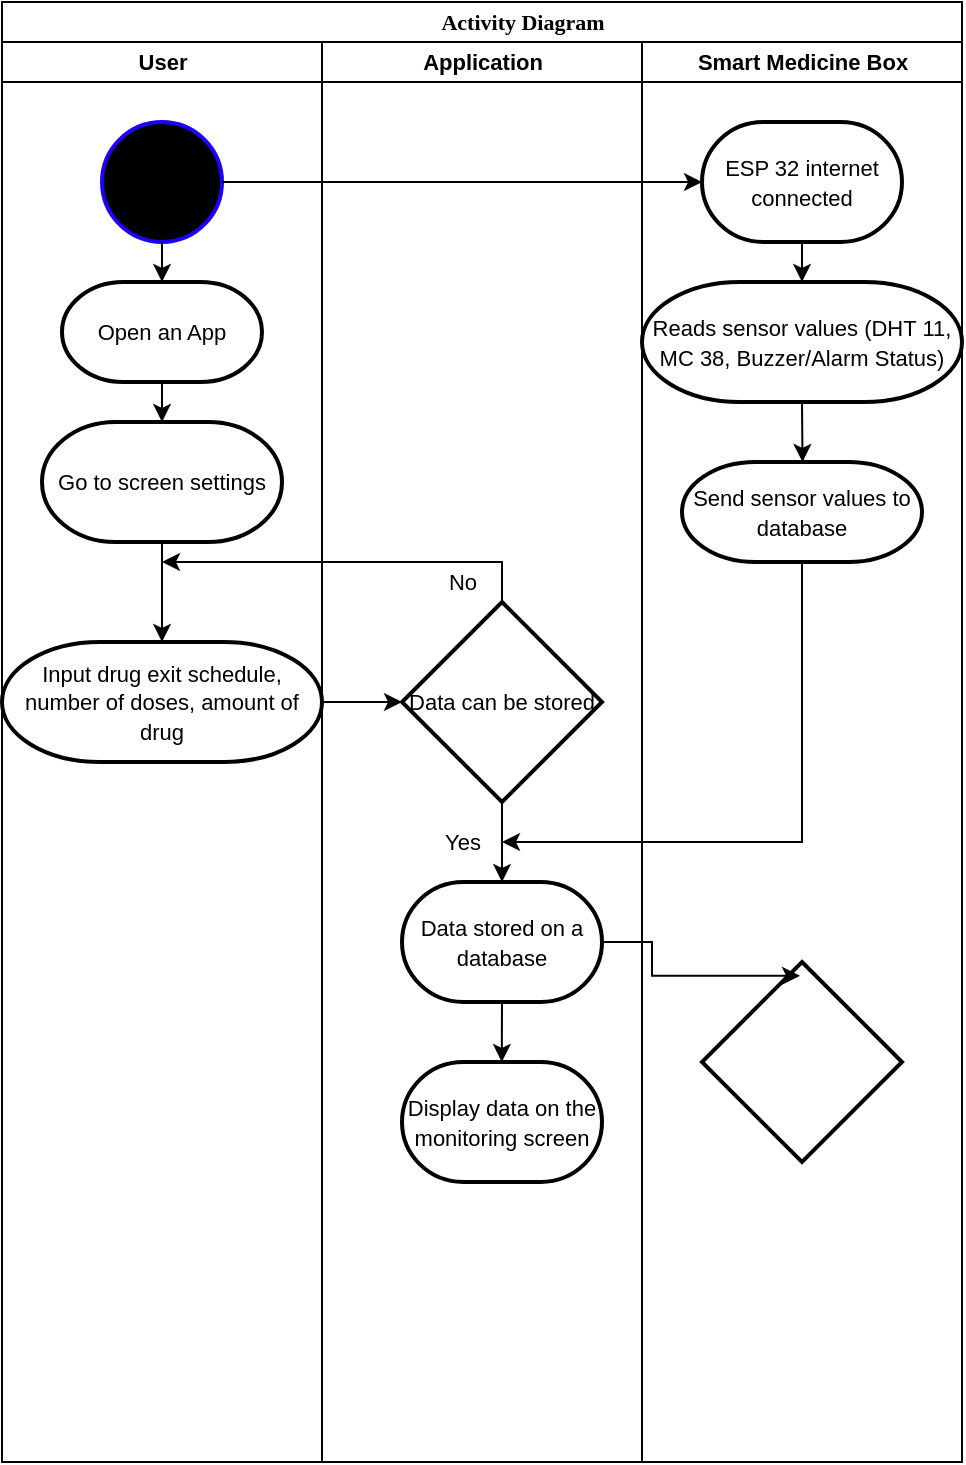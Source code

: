 <mxfile version="23.1.5" type="github">
  <diagram name="Page-1" id="74e2e168-ea6b-b213-b513-2b3c1d86103e">
    <mxGraphModel dx="671" dy="370" grid="1" gridSize="10" guides="1" tooltips="1" connect="1" arrows="1" fold="1" page="1" pageScale="1" pageWidth="1100" pageHeight="850" background="none" math="0" shadow="0">
      <root>
        <mxCell id="0" />
        <mxCell id="1" parent="0" />
        <mxCell id="77e6c97f196da883-1" value="&lt;blockquote style=&quot;margin: 0 0 0 40px; border: none; padding: 0px;&quot;&gt;&lt;font style=&quot;font-size: 11px;&quot; face=&quot;times&quot;&gt;Activity Diagram&lt;/font&gt;&lt;/blockquote&gt;" style="swimlane;html=1;childLayout=stackLayout;startSize=20;rounded=0;shadow=0;labelBackgroundColor=none;strokeWidth=1;fontFamily=Verdana;fontSize=8;align=center;" parent="1" vertex="1">
          <mxGeometry x="240" y="100" width="480" height="730" as="geometry">
            <mxRectangle x="-90" y="110" width="60" height="20" as="alternateBounds" />
          </mxGeometry>
        </mxCell>
        <mxCell id="77e6c97f196da883-2" value="&lt;font style=&quot;font-size: 11px;&quot;&gt;User&lt;/font&gt;" style="swimlane;html=1;startSize=20;" parent="77e6c97f196da883-1" vertex="1">
          <mxGeometry y="20" width="160" height="710" as="geometry">
            <mxRectangle y="20" width="40" height="730" as="alternateBounds" />
          </mxGeometry>
        </mxCell>
        <mxCell id="2dYA4mqOsPHXv_Ml5pBK-2" value="" style="ellipse;whiteSpace=wrap;html=1;aspect=fixed;fillColor=#000000;strokeColor=#1e00ff;strokeWidth=2;" vertex="1" parent="77e6c97f196da883-2">
          <mxGeometry x="50" y="40" width="60" height="60" as="geometry" />
        </mxCell>
        <mxCell id="2dYA4mqOsPHXv_Ml5pBK-3" style="edgeStyle=orthogonalEdgeStyle;rounded=0;orthogonalLoop=1;jettySize=auto;html=1;exitX=0.5;exitY=1;exitDx=0;exitDy=0;" edge="1" parent="77e6c97f196da883-2" source="2dYA4mqOsPHXv_Ml5pBK-2">
          <mxGeometry relative="1" as="geometry">
            <mxPoint x="80.0" y="120" as="targetPoint" />
          </mxGeometry>
        </mxCell>
        <mxCell id="2dYA4mqOsPHXv_Ml5pBK-11" value="&lt;font style=&quot;font-size: 11px;&quot;&gt;Go to screen settings&lt;/font&gt;" style="strokeWidth=2;html=1;shape=mxgraph.flowchart.terminator;whiteSpace=wrap;" vertex="1" parent="77e6c97f196da883-2">
          <mxGeometry x="20" y="190" width="120" height="60" as="geometry" />
        </mxCell>
        <mxCell id="2dYA4mqOsPHXv_Ml5pBK-13" value="&lt;font style=&quot;font-size: 11px;&quot;&gt;Input drug exit schedule, number of doses, amount of drug&lt;/font&gt;" style="strokeWidth=2;html=1;shape=mxgraph.flowchart.terminator;whiteSpace=wrap;" vertex="1" parent="77e6c97f196da883-2">
          <mxGeometry y="300" width="160" height="60" as="geometry" />
        </mxCell>
        <mxCell id="2dYA4mqOsPHXv_Ml5pBK-12" style="edgeStyle=orthogonalEdgeStyle;rounded=0;orthogonalLoop=1;jettySize=auto;html=1;exitX=0.5;exitY=1;exitDx=0;exitDy=0;exitPerimeter=0;" edge="1" parent="77e6c97f196da883-2" source="2dYA4mqOsPHXv_Ml5pBK-11" target="2dYA4mqOsPHXv_Ml5pBK-13">
          <mxGeometry relative="1" as="geometry">
            <mxPoint x="80" y="280" as="targetPoint" />
          </mxGeometry>
        </mxCell>
        <mxCell id="2dYA4mqOsPHXv_Ml5pBK-16" style="edgeStyle=orthogonalEdgeStyle;rounded=0;orthogonalLoop=1;jettySize=auto;html=1;exitX=0.5;exitY=0;exitDx=0;exitDy=0;exitPerimeter=0;" edge="1" parent="77e6c97f196da883-2" source="2dYA4mqOsPHXv_Ml5pBK-15">
          <mxGeometry relative="1" as="geometry">
            <mxPoint x="80" y="260.001" as="targetPoint" />
            <mxPoint x="250" y="269.74" as="sourcePoint" />
            <Array as="points">
              <mxPoint x="250" y="260" />
            </Array>
          </mxGeometry>
        </mxCell>
        <mxCell id="2dYA4mqOsPHXv_Ml5pBK-17" value="No" style="edgeLabel;html=1;align=center;verticalAlign=middle;resizable=0;points=[];rotation=0;" vertex="1" connectable="0" parent="2dYA4mqOsPHXv_Ml5pBK-16">
          <mxGeometry x="-0.776" y="1" relative="1" as="geometry">
            <mxPoint x="-19" y="9" as="offset" />
          </mxGeometry>
        </mxCell>
        <mxCell id="77e6c97f196da883-3" value="&lt;font style=&quot;font-size: 11px;&quot;&gt;Application&lt;/font&gt;" style="swimlane;html=1;startSize=20;" parent="77e6c97f196da883-1" vertex="1">
          <mxGeometry x="160" y="20" width="160" height="710" as="geometry" />
        </mxCell>
        <mxCell id="2dYA4mqOsPHXv_Ml5pBK-9" value="&lt;font style=&quot;font-size: 11px;&quot;&gt;Open an App&lt;/font&gt;" style="strokeWidth=2;html=1;shape=mxgraph.flowchart.terminator;whiteSpace=wrap;" vertex="1" parent="77e6c97f196da883-3">
          <mxGeometry x="-130" y="120" width="100" height="50" as="geometry" />
        </mxCell>
        <mxCell id="2dYA4mqOsPHXv_Ml5pBK-15" value="&lt;font style=&quot;font-size: 11px;&quot;&gt;Data can be stored&lt;/font&gt;" style="strokeWidth=2;html=1;shape=mxgraph.flowchart.decision;whiteSpace=wrap;" vertex="1" parent="77e6c97f196da883-3">
          <mxGeometry x="40" y="280" width="100" height="100" as="geometry" />
        </mxCell>
        <mxCell id="2dYA4mqOsPHXv_Ml5pBK-29" style="edgeStyle=orthogonalEdgeStyle;rounded=0;orthogonalLoop=1;jettySize=auto;html=1;exitX=0.5;exitY=1;exitDx=0;exitDy=0;exitPerimeter=0;" edge="1" parent="77e6c97f196da883-3" source="2dYA4mqOsPHXv_Ml5pBK-19">
          <mxGeometry relative="1" as="geometry">
            <mxPoint x="89.889" y="510.0" as="targetPoint" />
          </mxGeometry>
        </mxCell>
        <mxCell id="2dYA4mqOsPHXv_Ml5pBK-19" value="&lt;font style=&quot;font-size: 11px;&quot;&gt;Data stored on a database&lt;/font&gt;" style="strokeWidth=2;html=1;shape=mxgraph.flowchart.terminator;whiteSpace=wrap;" vertex="1" parent="77e6c97f196da883-3">
          <mxGeometry x="40.001" y="420" width="100" height="60" as="geometry" />
        </mxCell>
        <mxCell id="2dYA4mqOsPHXv_Ml5pBK-18" style="edgeStyle=orthogonalEdgeStyle;rounded=0;orthogonalLoop=1;jettySize=auto;html=1;exitX=0.5;exitY=1;exitDx=0;exitDy=0;exitPerimeter=0;" edge="1" parent="77e6c97f196da883-3" source="2dYA4mqOsPHXv_Ml5pBK-15" target="2dYA4mqOsPHXv_Ml5pBK-19">
          <mxGeometry relative="1" as="geometry">
            <mxPoint x="90.421" y="390" as="targetPoint" />
          </mxGeometry>
        </mxCell>
        <mxCell id="2dYA4mqOsPHXv_Ml5pBK-20" value="Yes" style="edgeLabel;html=1;align=center;verticalAlign=middle;resizable=0;points=[];" vertex="1" connectable="0" parent="2dYA4mqOsPHXv_Ml5pBK-18">
          <mxGeometry x="0.154" relative="1" as="geometry">
            <mxPoint x="-20" y="-3" as="offset" />
          </mxGeometry>
        </mxCell>
        <mxCell id="2dYA4mqOsPHXv_Ml5pBK-28" style="edgeStyle=orthogonalEdgeStyle;rounded=0;orthogonalLoop=1;jettySize=auto;html=1;entryX=1;entryY=0.5;entryDx=0;entryDy=0;entryPerimeter=0;exitX=0.5;exitY=1;exitDx=0;exitDy=0;exitPerimeter=0;" edge="1" parent="77e6c97f196da883-3" source="2dYA4mqOsPHXv_Ml5pBK-27">
          <mxGeometry relative="1" as="geometry">
            <mxPoint x="240" y="270" as="sourcePoint" />
            <mxPoint x="90" y="400" as="targetPoint" />
            <Array as="points">
              <mxPoint x="240" y="400" />
            </Array>
          </mxGeometry>
        </mxCell>
        <mxCell id="2dYA4mqOsPHXv_Ml5pBK-31" value="&lt;font style=&quot;font-size: 11px;&quot;&gt;Display data on the monitoring screen&lt;/font&gt;" style="strokeWidth=2;html=1;shape=mxgraph.flowchart.terminator;whiteSpace=wrap;" vertex="1" parent="77e6c97f196da883-3">
          <mxGeometry x="40" y="510" width="100" height="60" as="geometry" />
        </mxCell>
        <mxCell id="77e6c97f196da883-4" value="&lt;font style=&quot;font-size: 11px;&quot;&gt;Smart Medicine Box&lt;/font&gt;" style="swimlane;html=1;startSize=20;" parent="77e6c97f196da883-1" vertex="1">
          <mxGeometry x="320" y="20" width="160" height="710" as="geometry" />
        </mxCell>
        <mxCell id="2dYA4mqOsPHXv_Ml5pBK-22" value="&lt;font style=&quot;font-size: 11px;&quot;&gt;ESP 32 internet connected&lt;/font&gt;" style="strokeWidth=2;html=1;shape=mxgraph.flowchart.terminator;whiteSpace=wrap;" vertex="1" parent="77e6c97f196da883-4">
          <mxGeometry x="30" y="40.003" width="100" height="60" as="geometry" />
        </mxCell>
        <mxCell id="2dYA4mqOsPHXv_Ml5pBK-26" style="edgeStyle=orthogonalEdgeStyle;rounded=0;orthogonalLoop=1;jettySize=auto;html=1;exitX=0.5;exitY=1;exitDx=0;exitDy=0;exitPerimeter=0;" edge="1" parent="77e6c97f196da883-4" source="2dYA4mqOsPHXv_Ml5pBK-25">
          <mxGeometry relative="1" as="geometry">
            <mxPoint x="80.261" y="210" as="targetPoint" />
          </mxGeometry>
        </mxCell>
        <mxCell id="2dYA4mqOsPHXv_Ml5pBK-25" value="&lt;font style=&quot;font-size: 11px;&quot;&gt;Reads sensor values (DHT 11, MC 38, Buzzer/Alarm Status)&lt;/font&gt;" style="strokeWidth=2;html=1;shape=mxgraph.flowchart.terminator;whiteSpace=wrap;" vertex="1" parent="77e6c97f196da883-4">
          <mxGeometry y="120" width="160" height="60" as="geometry" />
        </mxCell>
        <mxCell id="2dYA4mqOsPHXv_Ml5pBK-24" style="edgeStyle=orthogonalEdgeStyle;rounded=0;orthogonalLoop=1;jettySize=auto;html=1;exitX=0.5;exitY=1;exitDx=0;exitDy=0;exitPerimeter=0;" edge="1" parent="77e6c97f196da883-4" source="2dYA4mqOsPHXv_Ml5pBK-22" target="2dYA4mqOsPHXv_Ml5pBK-25">
          <mxGeometry relative="1" as="geometry">
            <mxPoint x="80.261" y="130" as="targetPoint" />
          </mxGeometry>
        </mxCell>
        <mxCell id="2dYA4mqOsPHXv_Ml5pBK-27" value="&lt;font style=&quot;font-size: 11px;&quot;&gt;Send sensor values to database&lt;/font&gt;" style="strokeWidth=2;html=1;shape=mxgraph.flowchart.terminator;whiteSpace=wrap;" vertex="1" parent="77e6c97f196da883-4">
          <mxGeometry x="20" y="210" width="120" height="50" as="geometry" />
        </mxCell>
        <mxCell id="2dYA4mqOsPHXv_Ml5pBK-34" value="" style="strokeWidth=2;html=1;shape=mxgraph.flowchart.decision;whiteSpace=wrap;" vertex="1" parent="77e6c97f196da883-4">
          <mxGeometry x="30" y="460" width="100" height="100" as="geometry" />
        </mxCell>
        <mxCell id="2dYA4mqOsPHXv_Ml5pBK-10" style="edgeStyle=orthogonalEdgeStyle;rounded=0;orthogonalLoop=1;jettySize=auto;html=1;exitX=0.5;exitY=1;exitDx=0;exitDy=0;exitPerimeter=0;" edge="1" parent="77e6c97f196da883-1" source="2dYA4mqOsPHXv_Ml5pBK-9" target="2dYA4mqOsPHXv_Ml5pBK-11">
          <mxGeometry relative="1" as="geometry">
            <mxPoint x="80.261" y="220" as="targetPoint" />
          </mxGeometry>
        </mxCell>
        <mxCell id="2dYA4mqOsPHXv_Ml5pBK-14" style="edgeStyle=orthogonalEdgeStyle;rounded=0;orthogonalLoop=1;jettySize=auto;html=1;exitX=1;exitY=0.5;exitDx=0;exitDy=0;exitPerimeter=0;" edge="1" parent="77e6c97f196da883-1" source="2dYA4mqOsPHXv_Ml5pBK-13" target="2dYA4mqOsPHXv_Ml5pBK-15">
          <mxGeometry relative="1" as="geometry">
            <mxPoint x="200" y="329.826" as="targetPoint" />
          </mxGeometry>
        </mxCell>
        <mxCell id="2dYA4mqOsPHXv_Ml5pBK-23" style="edgeStyle=orthogonalEdgeStyle;rounded=0;orthogonalLoop=1;jettySize=auto;html=1;exitX=1;exitY=0.5;exitDx=0;exitDy=0;entryX=0;entryY=0.5;entryDx=0;entryDy=0;entryPerimeter=0;" edge="1" parent="77e6c97f196da883-1" source="2dYA4mqOsPHXv_Ml5pBK-2" target="2dYA4mqOsPHXv_Ml5pBK-22">
          <mxGeometry relative="1" as="geometry" />
        </mxCell>
        <mxCell id="2dYA4mqOsPHXv_Ml5pBK-33" style="edgeStyle=orthogonalEdgeStyle;rounded=0;orthogonalLoop=1;jettySize=auto;html=1;exitX=1;exitY=0.5;exitDx=0;exitDy=0;exitPerimeter=0;entryX=0.49;entryY=0.069;entryDx=0;entryDy=0;entryPerimeter=0;" edge="1" parent="77e6c97f196da883-1" source="2dYA4mqOsPHXv_Ml5pBK-19" target="2dYA4mqOsPHXv_Ml5pBK-34">
          <mxGeometry relative="1" as="geometry">
            <mxPoint x="400" y="470" as="targetPoint" />
          </mxGeometry>
        </mxCell>
      </root>
    </mxGraphModel>
  </diagram>
</mxfile>
